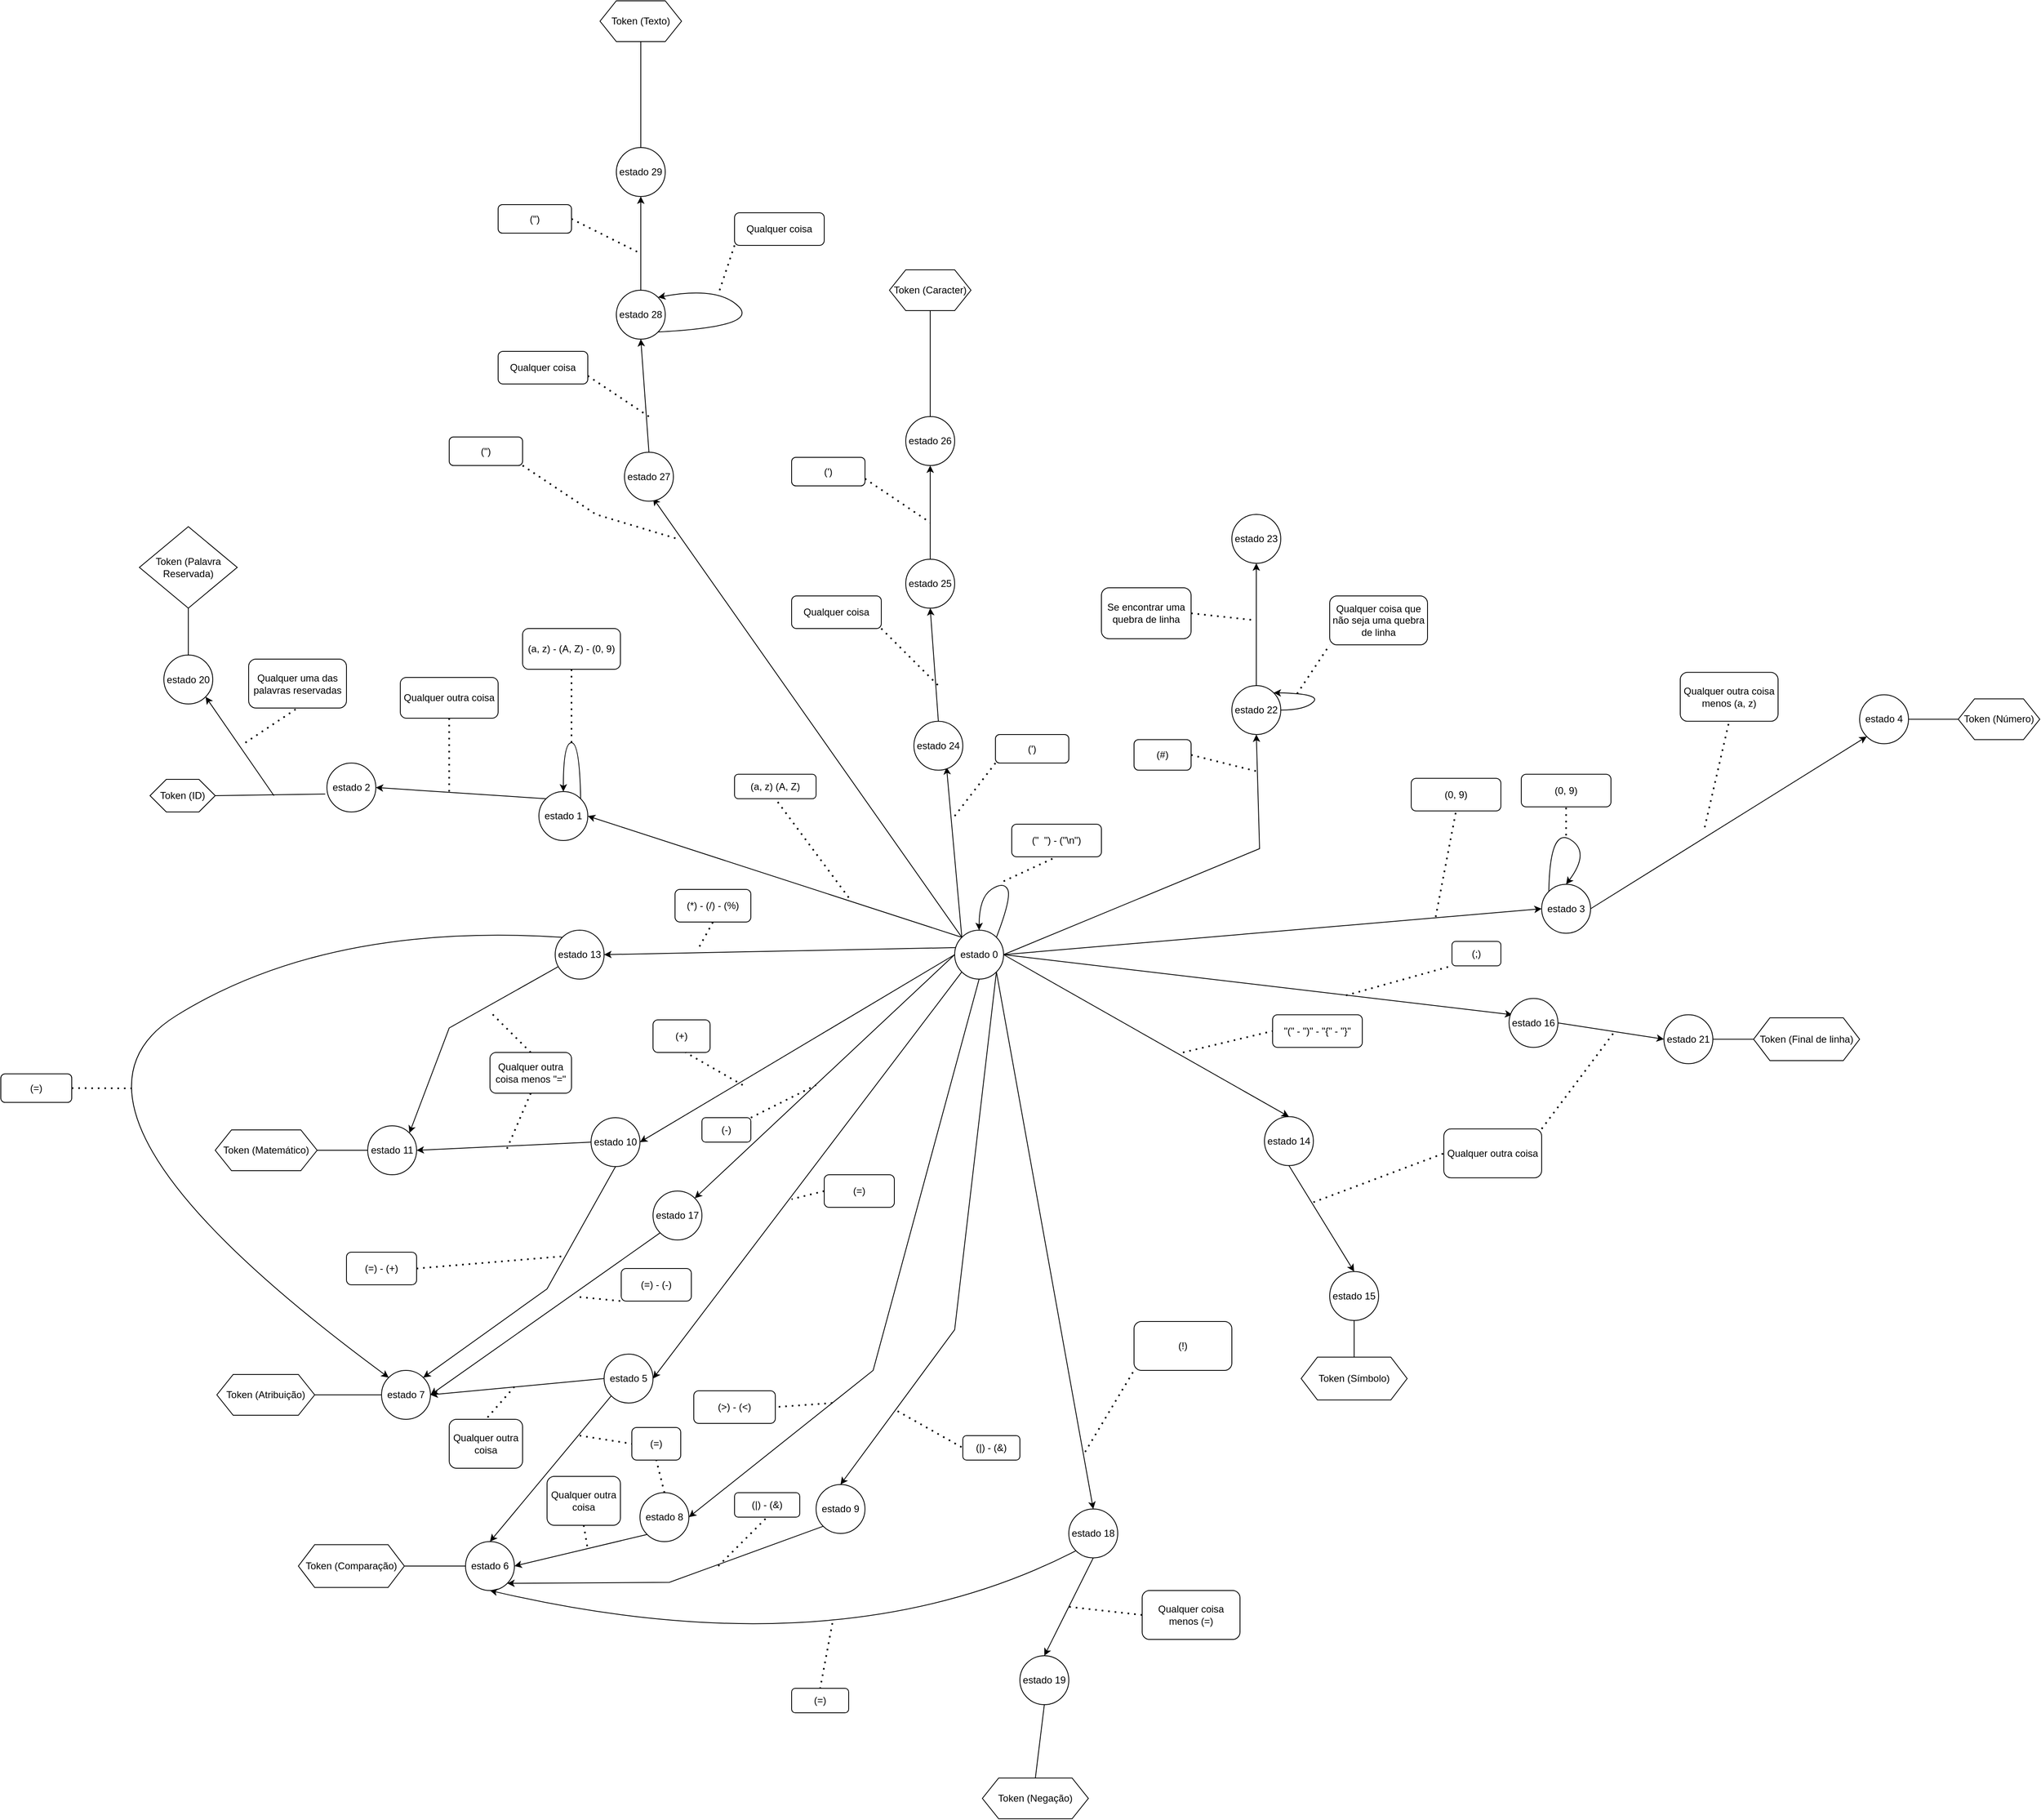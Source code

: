 <mxfile version="17.4.3" type="device"><diagram id="GkbwX7cZTaom4FIowPmW" name="Page-1"><mxGraphModel dx="4212" dy="2027" grid="1" gridSize="10" guides="1" tooltips="1" connect="1" arrows="1" fold="1" page="1" pageScale="1" pageWidth="827" pageHeight="1169" math="0" shadow="0"><root><mxCell id="0"/><mxCell id="1" parent="0"/><mxCell id="T7E7WrtRFqQu-IxSniAP-1" value="estado 0" style="ellipse;whiteSpace=wrap;html=1;aspect=fixed;" parent="1" vertex="1"><mxGeometry x="250" y="150" width="60" height="60" as="geometry"/></mxCell><mxCell id="T7E7WrtRFqQu-IxSniAP-3" value="" style="endArrow=none;dashed=1;html=1;dashPattern=1 3;strokeWidth=2;rounded=0;entryX=0.5;entryY=1;entryDx=0;entryDy=0;" parent="1" target="T7E7WrtRFqQu-IxSniAP-4" edge="1"><mxGeometry width="50" height="50" relative="1" as="geometry"><mxPoint x="120" y="110" as="sourcePoint"/><mxPoint x="210" y="110" as="targetPoint"/></mxGeometry></mxCell><mxCell id="T7E7WrtRFqQu-IxSniAP-4" value="(a, z) (A, Z)" style="rounded=1;whiteSpace=wrap;html=1;" parent="1" vertex="1"><mxGeometry x="-20" y="-41.25" width="100" height="30" as="geometry"/></mxCell><mxCell id="T7E7WrtRFqQu-IxSniAP-8" value="estado 1" style="ellipse;whiteSpace=wrap;html=1;aspect=fixed;" parent="1" vertex="1"><mxGeometry x="-260" y="-20" width="60" height="60" as="geometry"/></mxCell><mxCell id="T7E7WrtRFqQu-IxSniAP-9" value="" style="endArrow=classic;html=1;rounded=0;entryX=1;entryY=0.5;entryDx=0;entryDy=0;exitX=0;exitY=0;exitDx=0;exitDy=0;" parent="1" source="T7E7WrtRFqQu-IxSniAP-1" target="T7E7WrtRFqQu-IxSniAP-8" edge="1"><mxGeometry width="50" height="50" relative="1" as="geometry"><mxPoint x="130" y="250" as="sourcePoint"/><mxPoint x="180" y="200" as="targetPoint"/></mxGeometry></mxCell><mxCell id="T7E7WrtRFqQu-IxSniAP-11" value="(a, z) - (A, Z) - (0, 9)" style="rounded=1;whiteSpace=wrap;html=1;" parent="1" vertex="1"><mxGeometry x="-280" y="-220" width="120" height="50" as="geometry"/></mxCell><mxCell id="T7E7WrtRFqQu-IxSniAP-12" value="" style="endArrow=none;dashed=1;html=1;dashPattern=1 3;strokeWidth=2;rounded=0;entryX=0.5;entryY=1;entryDx=0;entryDy=0;" parent="1" target="T7E7WrtRFqQu-IxSniAP-11" edge="1"><mxGeometry width="50" height="50" relative="1" as="geometry"><mxPoint x="-220" y="-80" as="sourcePoint"/><mxPoint x="-310" y="200" as="targetPoint"/><Array as="points"/></mxGeometry></mxCell><mxCell id="T7E7WrtRFqQu-IxSniAP-15" value="estado 2" style="ellipse;whiteSpace=wrap;html=1;aspect=fixed;" parent="1" vertex="1"><mxGeometry x="-520" y="-55" width="60" height="60" as="geometry"/></mxCell><mxCell id="T7E7WrtRFqQu-IxSniAP-16" value="" style="endArrow=classic;html=1;rounded=0;entryX=1;entryY=0.5;entryDx=0;entryDy=0;exitX=0;exitY=0;exitDx=0;exitDy=0;" parent="1" source="T7E7WrtRFqQu-IxSniAP-8" target="T7E7WrtRFqQu-IxSniAP-15" edge="1"><mxGeometry width="50" height="50" relative="1" as="geometry"><mxPoint x="-220" y="255" as="sourcePoint"/><mxPoint x="-260" y="310" as="targetPoint"/></mxGeometry></mxCell><mxCell id="T7E7WrtRFqQu-IxSniAP-17" value="" style="endArrow=none;dashed=1;html=1;dashPattern=1 3;strokeWidth=2;rounded=0;exitX=0.5;exitY=1;exitDx=0;exitDy=0;" parent="1" source="T7E7WrtRFqQu-IxSniAP-18" edge="1"><mxGeometry width="50" height="50" relative="1" as="geometry"><mxPoint x="-610" y="35" as="sourcePoint"/><mxPoint x="-370" y="-20" as="targetPoint"/></mxGeometry></mxCell><mxCell id="T7E7WrtRFqQu-IxSniAP-18" value="Qualquer outra coisa" style="rounded=1;whiteSpace=wrap;html=1;" parent="1" vertex="1"><mxGeometry x="-430" y="-160" width="120" height="50" as="geometry"/></mxCell><mxCell id="T7E7WrtRFqQu-IxSniAP-21" value="" style="endArrow=classic;html=1;rounded=0;exitX=1;exitY=0.5;exitDx=0;exitDy=0;entryX=0;entryY=0.5;entryDx=0;entryDy=0;" parent="1" source="T7E7WrtRFqQu-IxSniAP-1" target="T7E7WrtRFqQu-IxSniAP-23" edge="1"><mxGeometry width="50" height="50" relative="1" as="geometry"><mxPoint x="550" y="163.75" as="sourcePoint"/><mxPoint x="630" y="253.75" as="targetPoint"/></mxGeometry></mxCell><mxCell id="T7E7WrtRFqQu-IxSniAP-23" value="estado 3" style="ellipse;whiteSpace=wrap;html=1;aspect=fixed;" parent="1" vertex="1"><mxGeometry x="970" y="93.75" width="60" height="60" as="geometry"/></mxCell><mxCell id="T7E7WrtRFqQu-IxSniAP-24" value="" style="endArrow=none;dashed=1;html=1;dashPattern=1 3;strokeWidth=2;rounded=0;entryX=0.5;entryY=1;entryDx=0;entryDy=0;" parent="1" target="T7E7WrtRFqQu-IxSniAP-25" edge="1"><mxGeometry width="50" height="50" relative="1" as="geometry"><mxPoint x="840" y="133.75" as="sourcePoint"/><mxPoint x="1050" y="93.75" as="targetPoint"/></mxGeometry></mxCell><mxCell id="T7E7WrtRFqQu-IxSniAP-25" value="(0, 9)" style="rounded=1;whiteSpace=wrap;html=1;" parent="1" vertex="1"><mxGeometry x="810" y="-36.25" width="110" height="40" as="geometry"/></mxCell><mxCell id="T7E7WrtRFqQu-IxSniAP-26" value="" style="curved=1;endArrow=classic;html=1;rounded=0;entryX=0.5;entryY=0;entryDx=0;entryDy=0;exitX=0;exitY=0;exitDx=0;exitDy=0;" parent="1" source="T7E7WrtRFqQu-IxSniAP-23" target="T7E7WrtRFqQu-IxSniAP-23" edge="1"><mxGeometry width="50" height="50" relative="1" as="geometry"><mxPoint x="1080" y="223.75" as="sourcePoint"/><mxPoint x="1130" y="173.75" as="targetPoint"/><Array as="points"><mxPoint x="980" y="23.75"/><mxPoint x="1030" y="53.75"/></Array></mxGeometry></mxCell><mxCell id="T7E7WrtRFqQu-IxSniAP-27" value="" style="endArrow=none;dashed=1;html=1;dashPattern=1 3;strokeWidth=2;rounded=0;entryX=0.5;entryY=1;entryDx=0;entryDy=0;" parent="1" target="T7E7WrtRFqQu-IxSniAP-28" edge="1"><mxGeometry width="50" height="50" relative="1" as="geometry"><mxPoint x="1000" y="33.75" as="sourcePoint"/><mxPoint x="1160" y="143.75" as="targetPoint"/></mxGeometry></mxCell><mxCell id="T7E7WrtRFqQu-IxSniAP-28" value="(0, 9)" style="rounded=1;whiteSpace=wrap;html=1;" parent="1" vertex="1"><mxGeometry x="945" y="-41.25" width="110" height="40" as="geometry"/></mxCell><mxCell id="T7E7WrtRFqQu-IxSniAP-29" value="" style="curved=1;endArrow=classic;html=1;rounded=0;entryX=0.5;entryY=0;entryDx=0;entryDy=0;exitX=1;exitY=0;exitDx=0;exitDy=0;" parent="1" source="T7E7WrtRFqQu-IxSniAP-1" target="T7E7WrtRFqQu-IxSniAP-1" edge="1"><mxGeometry width="50" height="50" relative="1" as="geometry"><mxPoint x="260" y="110" as="sourcePoint"/><mxPoint x="310" y="60" as="targetPoint"/><Array as="points"><mxPoint x="320" y="110"/><mxPoint x="310" y="90"/><mxPoint x="280" y="110"/></Array></mxGeometry></mxCell><mxCell id="T7E7WrtRFqQu-IxSniAP-30" value="" style="endArrow=none;dashed=1;html=1;dashPattern=1 3;strokeWidth=2;rounded=0;entryX=0.5;entryY=1;entryDx=0;entryDy=0;" parent="1" target="T7E7WrtRFqQu-IxSniAP-31" edge="1"><mxGeometry width="50" height="50" relative="1" as="geometry"><mxPoint x="310" y="90" as="sourcePoint"/><mxPoint x="380" y="30" as="targetPoint"/></mxGeometry></mxCell><mxCell id="T7E7WrtRFqQu-IxSniAP-31" value="(&quot;&amp;nbsp; &quot;) - (&quot;\n&quot;)" style="rounded=1;whiteSpace=wrap;html=1;" parent="1" vertex="1"><mxGeometry x="320" y="20" width="110" height="40" as="geometry"/></mxCell><mxCell id="T7E7WrtRFqQu-IxSniAP-33" value="Token (ID)" style="shape=hexagon;perimeter=hexagonPerimeter2;whiteSpace=wrap;html=1;fixedSize=1;" parent="1" vertex="1"><mxGeometry x="-737" y="-35" width="80" height="40" as="geometry"/></mxCell><mxCell id="T7E7WrtRFqQu-IxSniAP-34" value="" style="endArrow=none;html=1;rounded=0;entryX=-0.035;entryY=0.633;entryDx=0;entryDy=0;exitX=1;exitY=0.5;exitDx=0;exitDy=0;entryPerimeter=0;" parent="1" source="T7E7WrtRFqQu-IxSniAP-33" target="T7E7WrtRFqQu-IxSniAP-15" edge="1"><mxGeometry width="50" height="50" relative="1" as="geometry"><mxPoint x="-670" y="45" as="sourcePoint"/><mxPoint x="-540" y="-25" as="targetPoint"/></mxGeometry></mxCell><mxCell id="T7E7WrtRFqQu-IxSniAP-36" value="Token (Número)" style="shape=hexagon;perimeter=hexagonPerimeter2;whiteSpace=wrap;html=1;fixedSize=1;" parent="1" vertex="1"><mxGeometry x="1481" y="-133.75" width="100" height="50" as="geometry"/></mxCell><mxCell id="T7E7WrtRFqQu-IxSniAP-37" value="" style="endArrow=none;html=1;rounded=0;entryX=1;entryY=0.5;entryDx=0;entryDy=0;exitX=0;exitY=0.5;exitDx=0;exitDy=0;" parent="1" source="T7E7WrtRFqQu-IxSniAP-36" target="T7E7WrtRFqQu-IxSniAP-39" edge="1"><mxGeometry width="50" height="50" relative="1" as="geometry"><mxPoint x="1270" y="76.25" as="sourcePoint"/><mxPoint x="1590" y="-108.75" as="targetPoint"/></mxGeometry></mxCell><mxCell id="T7E7WrtRFqQu-IxSniAP-38" value="" style="endArrow=classic;html=1;rounded=0;exitX=1;exitY=0.5;exitDx=0;exitDy=0;entryX=0;entryY=1;entryDx=0;entryDy=0;" parent="1" source="T7E7WrtRFqQu-IxSniAP-23" target="T7E7WrtRFqQu-IxSniAP-39" edge="1"><mxGeometry width="50" height="50" relative="1" as="geometry"><mxPoint x="900" y="253.75" as="sourcePoint"/><mxPoint x="1030" y="243.75" as="targetPoint"/></mxGeometry></mxCell><mxCell id="T7E7WrtRFqQu-IxSniAP-39" value="estado 4" style="ellipse;whiteSpace=wrap;html=1;aspect=fixed;" parent="1" vertex="1"><mxGeometry x="1360" y="-138.75" width="60" height="60" as="geometry"/></mxCell><mxCell id="T7E7WrtRFqQu-IxSniAP-41" value="" style="endArrow=none;dashed=1;html=1;dashPattern=1 3;strokeWidth=2;rounded=0;entryX=0.5;entryY=1;entryDx=0;entryDy=0;" parent="1" target="T7E7WrtRFqQu-IxSniAP-42" edge="1"><mxGeometry width="50" height="50" relative="1" as="geometry"><mxPoint x="1170" y="23.75" as="sourcePoint"/><mxPoint x="1079" y="513.75" as="targetPoint"/></mxGeometry></mxCell><mxCell id="T7E7WrtRFqQu-IxSniAP-42" value="Qualquer outra coisa menos (a, z)" style="rounded=1;whiteSpace=wrap;html=1;" parent="1" vertex="1"><mxGeometry x="1140" y="-166.25" width="120" height="60" as="geometry"/></mxCell><mxCell id="T7E7WrtRFqQu-IxSniAP-43" value="estado 5" style="ellipse;whiteSpace=wrap;html=1;aspect=fixed;" parent="1" vertex="1"><mxGeometry x="-180" y="670" width="60" height="60" as="geometry"/></mxCell><mxCell id="T7E7WrtRFqQu-IxSniAP-44" value="" style="endArrow=classic;html=1;rounded=0;exitX=0;exitY=1;exitDx=0;exitDy=0;entryX=1;entryY=0.5;entryDx=0;entryDy=0;" parent="1" source="T7E7WrtRFqQu-IxSniAP-1" target="T7E7WrtRFqQu-IxSniAP-43" edge="1"><mxGeometry width="50" height="50" relative="1" as="geometry"><mxPoint x="248.787" y="391.213" as="sourcePoint"/><mxPoint x="180" y="660" as="targetPoint"/></mxGeometry></mxCell><mxCell id="T7E7WrtRFqQu-IxSniAP-45" value="" style="endArrow=none;dashed=1;html=1;dashPattern=1 3;strokeWidth=2;rounded=0;exitX=0;exitY=0.5;exitDx=0;exitDy=0;" parent="1" source="T7E7WrtRFqQu-IxSniAP-46" edge="1"><mxGeometry width="50" height="50" relative="1" as="geometry"><mxPoint x="169" y="1000" as="sourcePoint"/><mxPoint x="50" y="480" as="targetPoint"/></mxGeometry></mxCell><mxCell id="T7E7WrtRFqQu-IxSniAP-46" value="(=)" style="rounded=1;whiteSpace=wrap;html=1;" parent="1" vertex="1"><mxGeometry x="90" y="450" width="86" height="40" as="geometry"/></mxCell><mxCell id="T7E7WrtRFqQu-IxSniAP-47" value="estado 6" style="ellipse;whiteSpace=wrap;html=1;aspect=fixed;" parent="1" vertex="1"><mxGeometry x="-350" y="900" width="60" height="60" as="geometry"/></mxCell><mxCell id="T7E7WrtRFqQu-IxSniAP-50" value="Qualquer outra coisa" style="rounded=1;whiteSpace=wrap;html=1;" parent="1" vertex="1"><mxGeometry x="-250" y="820" width="90" height="60" as="geometry"/></mxCell><mxCell id="T7E7WrtRFqQu-IxSniAP-51" value="" style="endArrow=none;dashed=1;html=1;dashPattern=1 3;strokeWidth=2;rounded=0;exitX=0.5;exitY=1;exitDx=0;exitDy=0;" parent="1" source="T7E7WrtRFqQu-IxSniAP-50" edge="1"><mxGeometry width="50" height="50" relative="1" as="geometry"><mxPoint x="129" y="1410" as="sourcePoint"/><mxPoint x="-200" y="910" as="targetPoint"/></mxGeometry></mxCell><mxCell id="T7E7WrtRFqQu-IxSniAP-53" value="Token (Comparação)" style="shape=hexagon;perimeter=hexagonPerimeter2;whiteSpace=wrap;html=1;fixedSize=1;" parent="1" vertex="1"><mxGeometry x="-555" y="903.75" width="130" height="52.5" as="geometry"/></mxCell><mxCell id="T7E7WrtRFqQu-IxSniAP-54" value="" style="endArrow=none;html=1;rounded=0;entryX=0;entryY=0.5;entryDx=0;entryDy=0;exitX=1;exitY=0.5;exitDx=0;exitDy=0;" parent="1" source="T7E7WrtRFqQu-IxSniAP-53" target="T7E7WrtRFqQu-IxSniAP-47" edge="1"><mxGeometry width="50" height="50" relative="1" as="geometry"><mxPoint x="-495" y="1030" as="sourcePoint"/><mxPoint x="-535" y="960" as="targetPoint"/></mxGeometry></mxCell><mxCell id="T7E7WrtRFqQu-IxSniAP-56" value="estado 7" style="ellipse;whiteSpace=wrap;html=1;aspect=fixed;" parent="1" vertex="1"><mxGeometry x="-453" y="690" width="60" height="60" as="geometry"/></mxCell><mxCell id="T7E7WrtRFqQu-IxSniAP-58" value="Qualquer outra coisa menos &quot;=&quot;" style="rounded=1;whiteSpace=wrap;html=1;" parent="1" vertex="1"><mxGeometry x="-320" y="300" width="100" height="50" as="geometry"/></mxCell><mxCell id="T7E7WrtRFqQu-IxSniAP-61" value="Token (Atribuição)" style="shape=hexagon;perimeter=hexagonPerimeter2;whiteSpace=wrap;html=1;fixedSize=1;" parent="1" vertex="1"><mxGeometry x="-655" y="695" width="120" height="50" as="geometry"/></mxCell><mxCell id="T7E7WrtRFqQu-IxSniAP-62" value="" style="endArrow=none;html=1;rounded=0;entryX=0;entryY=0.5;entryDx=0;entryDy=0;exitX=1;exitY=0.5;exitDx=0;exitDy=0;" parent="1" source="T7E7WrtRFqQu-IxSniAP-61" target="T7E7WrtRFqQu-IxSniAP-56" edge="1"><mxGeometry width="50" height="50" relative="1" as="geometry"><mxPoint x="-730" y="930" as="sourcePoint"/><mxPoint x="-665" y="730" as="targetPoint"/></mxGeometry></mxCell><mxCell id="T7E7WrtRFqQu-IxSniAP-64" value="estado 8" style="ellipse;whiteSpace=wrap;html=1;aspect=fixed;" parent="1" vertex="1"><mxGeometry x="-136" y="840" width="60" height="60" as="geometry"/></mxCell><mxCell id="T7E7WrtRFqQu-IxSniAP-66" value="" style="endArrow=classic;html=1;rounded=0;entryX=1;entryY=0.5;entryDx=0;entryDy=0;exitX=0.5;exitY=1;exitDx=0;exitDy=0;" parent="1" source="T7E7WrtRFqQu-IxSniAP-1" target="T7E7WrtRFqQu-IxSniAP-64" edge="1"><mxGeometry width="50" height="50" relative="1" as="geometry"><mxPoint x="270" y="400" as="sourcePoint"/><mxPoint x="320" y="660" as="targetPoint"/><Array as="points"><mxPoint x="150" y="690"/></Array></mxGeometry></mxCell><mxCell id="T7E7WrtRFqQu-IxSniAP-67" value="(&amp;gt;) - (&amp;lt;)" style="rounded=1;whiteSpace=wrap;html=1;" parent="1" vertex="1"><mxGeometry x="-70" y="715" width="100" height="40" as="geometry"/></mxCell><mxCell id="T7E7WrtRFqQu-IxSniAP-68" value="" style="endArrow=none;dashed=1;html=1;dashPattern=1 3;strokeWidth=2;rounded=0;entryX=1;entryY=0.5;entryDx=0;entryDy=0;" parent="1" target="T7E7WrtRFqQu-IxSniAP-67" edge="1"><mxGeometry width="50" height="50" relative="1" as="geometry"><mxPoint x="100" y="730" as="sourcePoint"/><mxPoint x="299" y="990" as="targetPoint"/></mxGeometry></mxCell><mxCell id="T7E7WrtRFqQu-IxSniAP-69" value="" style="endArrow=classic;html=1;rounded=0;exitX=0;exitY=1;exitDx=0;exitDy=0;entryX=1;entryY=0.5;entryDx=0;entryDy=0;" parent="1" source="T7E7WrtRFqQu-IxSniAP-64" target="T7E7WrtRFqQu-IxSniAP-47" edge="1"><mxGeometry width="50" height="50" relative="1" as="geometry"><mxPoint x="259" y="1370" as="sourcePoint"/><mxPoint x="309" y="1320" as="targetPoint"/></mxGeometry></mxCell><mxCell id="T7E7WrtRFqQu-IxSniAP-72" value="" style="endArrow=classic;html=1;rounded=0;exitX=1;exitY=1;exitDx=0;exitDy=0;entryX=0.5;entryY=0;entryDx=0;entryDy=0;" parent="1" source="T7E7WrtRFqQu-IxSniAP-1" target="T7E7WrtRFqQu-IxSniAP-73" edge="1"><mxGeometry width="50" height="50" relative="1" as="geometry"><mxPoint x="291.213" y="391.213" as="sourcePoint"/><mxPoint x="550" y="750" as="targetPoint"/><Array as="points"><mxPoint x="250" y="640"/></Array></mxGeometry></mxCell><mxCell id="T7E7WrtRFqQu-IxSniAP-73" value="estado 9" style="ellipse;whiteSpace=wrap;html=1;aspect=fixed;" parent="1" vertex="1"><mxGeometry x="80" y="830" width="60" height="60" as="geometry"/></mxCell><mxCell id="T7E7WrtRFqQu-IxSniAP-74" value="" style="endArrow=none;dashed=1;html=1;dashPattern=1 3;strokeWidth=2;rounded=0;entryX=0;entryY=0.5;entryDx=0;entryDy=0;" parent="1" target="T7E7WrtRFqQu-IxSniAP-75" edge="1"><mxGeometry width="50" height="50" relative="1" as="geometry"><mxPoint x="180" y="740" as="sourcePoint"/><mxPoint x="540" y="690" as="targetPoint"/></mxGeometry></mxCell><mxCell id="T7E7WrtRFqQu-IxSniAP-75" value="(|) - (&amp;amp;)" style="rounded=1;whiteSpace=wrap;html=1;" parent="1" vertex="1"><mxGeometry x="260" y="770" width="70" height="30" as="geometry"/></mxCell><mxCell id="T7E7WrtRFqQu-IxSniAP-78" value="(|) - (&amp;amp;)" style="rounded=1;whiteSpace=wrap;html=1;" parent="1" vertex="1"><mxGeometry x="-20" y="840" width="80" height="30" as="geometry"/></mxCell><mxCell id="zgPhuXF3gseH_b3w_G8g-2" value="" style="curved=1;endArrow=classic;html=1;rounded=0;entryX=0.5;entryY=0;entryDx=0;entryDy=0;exitX=1;exitY=0;exitDx=0;exitDy=0;" parent="1" source="T7E7WrtRFqQu-IxSniAP-8" target="T7E7WrtRFqQu-IxSniAP-8" edge="1"><mxGeometry width="50" height="50" relative="1" as="geometry"><mxPoint x="-260" y="-80" as="sourcePoint"/><mxPoint x="-210" y="-130" as="targetPoint"/><Array as="points"><mxPoint x="-210" y="-80"/><mxPoint x="-230" y="-80"/></Array></mxGeometry></mxCell><mxCell id="zgPhuXF3gseH_b3w_G8g-5" value="" style="endArrow=classic;html=1;rounded=0;entryX=1;entryY=0.5;entryDx=0;entryDy=0;exitX=0;exitY=0.5;exitDx=0;exitDy=0;" parent="1" source="T7E7WrtRFqQu-IxSniAP-43" target="T7E7WrtRFqQu-IxSniAP-56" edge="1"><mxGeometry width="50" height="50" relative="1" as="geometry"><mxPoint x="-350" y="830" as="sourcePoint"/><mxPoint x="-300" y="780" as="targetPoint"/></mxGeometry></mxCell><mxCell id="zgPhuXF3gseH_b3w_G8g-7" value="" style="endArrow=classic;html=1;rounded=0;entryX=0.5;entryY=0;entryDx=0;entryDy=0;exitX=0;exitY=1;exitDx=0;exitDy=0;" parent="1" source="T7E7WrtRFqQu-IxSniAP-43" target="T7E7WrtRFqQu-IxSniAP-47" edge="1"><mxGeometry width="50" height="50" relative="1" as="geometry"><mxPoint x="-470" y="920" as="sourcePoint"/><mxPoint x="-420" y="870" as="targetPoint"/></mxGeometry></mxCell><mxCell id="zgPhuXF3gseH_b3w_G8g-10" value="" style="endArrow=classic;html=1;rounded=0;entryX=1;entryY=1;entryDx=0;entryDy=0;exitX=0;exitY=1;exitDx=0;exitDy=0;" parent="1" source="T7E7WrtRFqQu-IxSniAP-73" target="T7E7WrtRFqQu-IxSniAP-47" edge="1"><mxGeometry width="50" height="50" relative="1" as="geometry"><mxPoint x="-180" y="1020" as="sourcePoint"/><mxPoint x="-130" y="970" as="targetPoint"/><Array as="points"><mxPoint x="-100" y="950"/></Array></mxGeometry></mxCell><mxCell id="zgPhuXF3gseH_b3w_G8g-12" value="" style="endArrow=none;dashed=1;html=1;dashPattern=1 3;strokeWidth=2;rounded=0;entryX=0.5;entryY=1;entryDx=0;entryDy=0;" parent="1" target="T7E7WrtRFqQu-IxSniAP-78" edge="1"><mxGeometry width="50" height="50" relative="1" as="geometry"><mxPoint x="-40" y="930" as="sourcePoint"/><mxPoint y="870" as="targetPoint"/></mxGeometry></mxCell><mxCell id="zgPhuXF3gseH_b3w_G8g-13" value="(=)" style="rounded=1;whiteSpace=wrap;html=1;" parent="1" vertex="1"><mxGeometry x="-146" y="760" width="60" height="40" as="geometry"/></mxCell><mxCell id="zgPhuXF3gseH_b3w_G8g-14" value="" style="endArrow=none;dashed=1;html=1;dashPattern=1 3;strokeWidth=2;rounded=0;entryX=0;entryY=0.5;entryDx=0;entryDy=0;" parent="1" target="zgPhuXF3gseH_b3w_G8g-13" edge="1"><mxGeometry width="50" height="50" relative="1" as="geometry"><mxPoint x="-210" y="770" as="sourcePoint"/><mxPoint x="-170" y="630" as="targetPoint"/></mxGeometry></mxCell><mxCell id="zgPhuXF3gseH_b3w_G8g-15" value="" style="endArrow=none;dashed=1;html=1;dashPattern=1 3;strokeWidth=2;rounded=0;exitX=0.5;exitY=0;exitDx=0;exitDy=0;entryX=0.5;entryY=1;entryDx=0;entryDy=0;" parent="1" source="T7E7WrtRFqQu-IxSniAP-64" target="zgPhuXF3gseH_b3w_G8g-13" edge="1"><mxGeometry width="50" height="50" relative="1" as="geometry"><mxPoint x="-80" y="840" as="sourcePoint"/><mxPoint x="-30" y="790" as="targetPoint"/></mxGeometry></mxCell><mxCell id="zgPhuXF3gseH_b3w_G8g-17" value="(+)" style="rounded=1;whiteSpace=wrap;html=1;" parent="1" vertex="1"><mxGeometry x="-120" y="260" width="70" height="40" as="geometry"/></mxCell><mxCell id="zgPhuXF3gseH_b3w_G8g-18" value="estado 10" style="ellipse;whiteSpace=wrap;html=1;aspect=fixed;" parent="1" vertex="1"><mxGeometry x="-196" y="380" width="60" height="60" as="geometry"/></mxCell><mxCell id="zgPhuXF3gseH_b3w_G8g-19" value="(=) - (+)" style="rounded=1;whiteSpace=wrap;html=1;" parent="1" vertex="1"><mxGeometry x="-496" y="545" width="86" height="40" as="geometry"/></mxCell><mxCell id="zgPhuXF3gseH_b3w_G8g-20" value="" style="endArrow=classic;html=1;rounded=0;entryX=1;entryY=0.5;entryDx=0;entryDy=0;exitX=0;exitY=0.5;exitDx=0;exitDy=0;" parent="1" source="T7E7WrtRFqQu-IxSniAP-1" target="zgPhuXF3gseH_b3w_G8g-18" edge="1"><mxGeometry width="50" height="50" relative="1" as="geometry"><mxPoint x="240" y="370" as="sourcePoint"/><mxPoint x="60" y="390" as="targetPoint"/></mxGeometry></mxCell><mxCell id="zgPhuXF3gseH_b3w_G8g-21" value="" style="endArrow=classic;html=1;rounded=0;exitX=0.5;exitY=1;exitDx=0;exitDy=0;entryX=1;entryY=0;entryDx=0;entryDy=0;" parent="1" source="zgPhuXF3gseH_b3w_G8g-18" target="T7E7WrtRFqQu-IxSniAP-56" edge="1"><mxGeometry width="50" height="50" relative="1" as="geometry"><mxPoint x="-200" y="560" as="sourcePoint"/><mxPoint x="-150" y="510" as="targetPoint"/><Array as="points"><mxPoint x="-250" y="590"/></Array></mxGeometry></mxCell><mxCell id="zgPhuXF3gseH_b3w_G8g-26" value="" style="endArrow=none;dashed=1;html=1;dashPattern=1 3;strokeWidth=2;rounded=0;" parent="1" edge="1"><mxGeometry width="50" height="50" relative="1" as="geometry"><mxPoint x="-10" y="340" as="sourcePoint"/><mxPoint x="-80" y="300" as="targetPoint"/></mxGeometry></mxCell><mxCell id="zgPhuXF3gseH_b3w_G8g-28" value="estado 11" style="ellipse;whiteSpace=wrap;html=1;aspect=fixed;" parent="1" vertex="1"><mxGeometry x="-470" y="390" width="60" height="60" as="geometry"/></mxCell><mxCell id="zgPhuXF3gseH_b3w_G8g-29" value="" style="endArrow=classic;html=1;rounded=0;entryX=1;entryY=0.5;entryDx=0;entryDy=0;exitX=0;exitY=0.5;exitDx=0;exitDy=0;" parent="1" source="zgPhuXF3gseH_b3w_G8g-18" target="zgPhuXF3gseH_b3w_G8g-28" edge="1"><mxGeometry width="50" height="50" relative="1" as="geometry"><mxPoint x="-290" y="440" as="sourcePoint"/><mxPoint x="-240" y="390" as="targetPoint"/></mxGeometry></mxCell><mxCell id="zgPhuXF3gseH_b3w_G8g-31" value="" style="endArrow=none;dashed=1;html=1;dashPattern=1 3;strokeWidth=2;rounded=0;exitX=0.5;exitY=1;exitDx=0;exitDy=0;" parent="1" source="T7E7WrtRFqQu-IxSniAP-58" edge="1"><mxGeometry width="50" height="50" relative="1" as="geometry"><mxPoint x="-340" y="530" as="sourcePoint"/><mxPoint x="-300" y="420" as="targetPoint"/></mxGeometry></mxCell><mxCell id="zgPhuXF3gseH_b3w_G8g-34" value="Token (Matemático)" style="shape=hexagon;perimeter=hexagonPerimeter2;whiteSpace=wrap;html=1;fixedSize=1;" parent="1" vertex="1"><mxGeometry x="-657" y="395" width="125" height="50" as="geometry"/></mxCell><mxCell id="zgPhuXF3gseH_b3w_G8g-35" value="" style="endArrow=none;html=1;rounded=0;entryX=0;entryY=0.5;entryDx=0;entryDy=0;exitX=1;exitY=0.5;exitDx=0;exitDy=0;" parent="1" source="zgPhuXF3gseH_b3w_G8g-34" target="zgPhuXF3gseH_b3w_G8g-28" edge="1"><mxGeometry width="50" height="50" relative="1" as="geometry"><mxPoint x="-685" y="620" as="sourcePoint"/><mxPoint x="-620" y="420" as="targetPoint"/></mxGeometry></mxCell><mxCell id="zgPhuXF3gseH_b3w_G8g-89" value="estado 13" style="ellipse;whiteSpace=wrap;html=1;aspect=fixed;" parent="1" vertex="1"><mxGeometry x="-240" y="150" width="60" height="60" as="geometry"/></mxCell><mxCell id="zgPhuXF3gseH_b3w_G8g-90" value="" style="endArrow=classic;html=1;rounded=0;entryX=1;entryY=0.5;entryDx=0;entryDy=0;exitX=0.022;exitY=0.356;exitDx=0;exitDy=0;exitPerimeter=0;" parent="1" source="T7E7WrtRFqQu-IxSniAP-1" target="zgPhuXF3gseH_b3w_G8g-89" edge="1"><mxGeometry width="50" height="50" relative="1" as="geometry"><mxPoint x="-50" y="220" as="sourcePoint"/><mxPoint y="170" as="targetPoint"/></mxGeometry></mxCell><mxCell id="zgPhuXF3gseH_b3w_G8g-91" value="(*) - (/) - (%)" style="rounded=1;whiteSpace=wrap;html=1;" parent="1" vertex="1"><mxGeometry x="-93" y="100" width="93" height="40" as="geometry"/></mxCell><mxCell id="zgPhuXF3gseH_b3w_G8g-92" value="" style="endArrow=none;dashed=1;html=1;dashPattern=1 3;strokeWidth=2;rounded=0;entryX=0.5;entryY=1;entryDx=0;entryDy=0;" parent="1" target="zgPhuXF3gseH_b3w_G8g-91" edge="1"><mxGeometry width="50" height="50" relative="1" as="geometry"><mxPoint x="-63" y="170" as="sourcePoint"/><mxPoint x="-120" y="90" as="targetPoint"/></mxGeometry></mxCell><mxCell id="zgPhuXF3gseH_b3w_G8g-94" value="" style="endArrow=classic;html=1;rounded=0;entryX=1;entryY=0;entryDx=0;entryDy=0;" parent="1" source="zgPhuXF3gseH_b3w_G8g-89" target="zgPhuXF3gseH_b3w_G8g-28" edge="1"><mxGeometry width="50" height="50" relative="1" as="geometry"><mxPoint x="-380" y="110" as="sourcePoint"/><mxPoint x="-370" y="180" as="targetPoint"/><Array as="points"><mxPoint x="-370" y="270"/></Array></mxGeometry></mxCell><mxCell id="zgPhuXF3gseH_b3w_G8g-97" value="" style="endArrow=classic;html=1;rounded=0;exitX=1;exitY=0.5;exitDx=0;exitDy=0;entryX=0.5;entryY=0;entryDx=0;entryDy=0;" parent="1" source="T7E7WrtRFqQu-IxSniAP-1" target="zgPhuXF3gseH_b3w_G8g-98" edge="1"><mxGeometry width="50" height="50" relative="1" as="geometry"><mxPoint x="550" y="163.75" as="sourcePoint"/><mxPoint x="640" y="353.75" as="targetPoint"/></mxGeometry></mxCell><mxCell id="zgPhuXF3gseH_b3w_G8g-98" value="estado 14" style="ellipse;whiteSpace=wrap;html=1;aspect=fixed;" parent="1" vertex="1"><mxGeometry x="630" y="378.75" width="60" height="60" as="geometry"/></mxCell><mxCell id="zgPhuXF3gseH_b3w_G8g-99" value="&quot;(&quot; - &quot;)&quot; - &quot;{&quot; - &quot;}&quot;" style="rounded=1;whiteSpace=wrap;html=1;" parent="1" vertex="1"><mxGeometry x="640" y="253.75" width="110" height="40" as="geometry"/></mxCell><mxCell id="zgPhuXF3gseH_b3w_G8g-100" value="" style="endArrow=none;dashed=1;html=1;dashPattern=1 3;strokeWidth=2;rounded=0;entryX=0;entryY=0.5;entryDx=0;entryDy=0;" parent="1" target="zgPhuXF3gseH_b3w_G8g-99" edge="1"><mxGeometry width="50" height="50" relative="1" as="geometry"><mxPoint x="530" y="300" as="sourcePoint"/><mxPoint x="660" y="213.75" as="targetPoint"/></mxGeometry></mxCell><mxCell id="zgPhuXF3gseH_b3w_G8g-101" value="estado 15" style="ellipse;whiteSpace=wrap;html=1;aspect=fixed;" parent="1" vertex="1"><mxGeometry x="710" y="568.75" width="60" height="60" as="geometry"/></mxCell><mxCell id="zgPhuXF3gseH_b3w_G8g-102" value="" style="endArrow=classic;html=1;rounded=0;entryX=0.5;entryY=0;entryDx=0;entryDy=0;exitX=0.5;exitY=1;exitDx=0;exitDy=0;" parent="1" source="zgPhuXF3gseH_b3w_G8g-98" target="zgPhuXF3gseH_b3w_G8g-101" edge="1"><mxGeometry width="50" height="50" relative="1" as="geometry"><mxPoint x="680" y="543.75" as="sourcePoint"/><mxPoint x="730" y="493.75" as="targetPoint"/></mxGeometry></mxCell><mxCell id="zgPhuXF3gseH_b3w_G8g-103" value="Qualquer outra coisa" style="rounded=1;whiteSpace=wrap;html=1;" parent="1" vertex="1"><mxGeometry x="850" y="393.75" width="120" height="60" as="geometry"/></mxCell><mxCell id="zgPhuXF3gseH_b3w_G8g-104" value="" style="endArrow=none;dashed=1;html=1;dashPattern=1 3;strokeWidth=2;rounded=0;entryX=0;entryY=0.5;entryDx=0;entryDy=0;" parent="1" target="zgPhuXF3gseH_b3w_G8g-103" edge="1"><mxGeometry width="50" height="50" relative="1" as="geometry"><mxPoint x="690" y="483.75" as="sourcePoint"/><mxPoint x="740" y="433.75" as="targetPoint"/></mxGeometry></mxCell><mxCell id="zgPhuXF3gseH_b3w_G8g-106" value="Token (Símbolo)" style="shape=hexagon;perimeter=hexagonPerimeter2;whiteSpace=wrap;html=1;fixedSize=1;" parent="1" vertex="1"><mxGeometry x="675" y="673.75" width="130" height="52.5" as="geometry"/></mxCell><mxCell id="zgPhuXF3gseH_b3w_G8g-107" value="" style="endArrow=none;html=1;rounded=0;entryX=0.5;entryY=1;entryDx=0;entryDy=0;exitX=0.5;exitY=0;exitDx=0;exitDy=0;" parent="1" source="zgPhuXF3gseH_b3w_G8g-106" target="zgPhuXF3gseH_b3w_G8g-101" edge="1"><mxGeometry width="50" height="50" relative="1" as="geometry"><mxPoint x="909" y="1063.75" as="sourcePoint"/><mxPoint x="760" y="768.75" as="targetPoint"/></mxGeometry></mxCell><mxCell id="zgPhuXF3gseH_b3w_G8g-109" value="" style="endArrow=classic;html=1;rounded=0;exitX=1;exitY=0.5;exitDx=0;exitDy=0;entryX=0.067;entryY=0.333;entryDx=0;entryDy=0;entryPerimeter=0;" parent="1" source="T7E7WrtRFqQu-IxSniAP-1" target="zgPhuXF3gseH_b3w_G8g-110" edge="1"><mxGeometry width="50" height="50" relative="1" as="geometry"><mxPoint x="550" y="163.75" as="sourcePoint"/><mxPoint x="880" y="233.75" as="targetPoint"/></mxGeometry></mxCell><mxCell id="zgPhuXF3gseH_b3w_G8g-110" value="estado 16" style="ellipse;whiteSpace=wrap;html=1;aspect=fixed;" parent="1" vertex="1"><mxGeometry x="930" y="233.75" width="60" height="60" as="geometry"/></mxCell><mxCell id="zgPhuXF3gseH_b3w_G8g-111" value="estado 21" style="ellipse;whiteSpace=wrap;html=1;aspect=fixed;" parent="1" vertex="1"><mxGeometry x="1120" y="253.75" width="60" height="60" as="geometry"/></mxCell><mxCell id="zgPhuXF3gseH_b3w_G8g-112" value="" style="endArrow=classic;html=1;rounded=0;entryX=0;entryY=0.5;entryDx=0;entryDy=0;exitX=1;exitY=0.5;exitDx=0;exitDy=0;" parent="1" source="zgPhuXF3gseH_b3w_G8g-110" target="zgPhuXF3gseH_b3w_G8g-111" edge="1"><mxGeometry width="50" height="50" relative="1" as="geometry"><mxPoint x="1050" y="383.75" as="sourcePoint"/><mxPoint x="1100" y="333.75" as="targetPoint"/></mxGeometry></mxCell><mxCell id="zgPhuXF3gseH_b3w_G8g-114" value="Token (Final de linha)" style="shape=hexagon;perimeter=hexagonPerimeter2;whiteSpace=wrap;html=1;fixedSize=1;" parent="1" vertex="1"><mxGeometry x="1230" y="257.5" width="130" height="52.5" as="geometry"/></mxCell><mxCell id="zgPhuXF3gseH_b3w_G8g-115" value="" style="endArrow=none;html=1;rounded=0;entryX=1;entryY=0.5;entryDx=0;entryDy=0;exitX=0;exitY=0.5;exitDx=0;exitDy=0;" parent="1" source="zgPhuXF3gseH_b3w_G8g-114" target="zgPhuXF3gseH_b3w_G8g-111" edge="1"><mxGeometry width="50" height="50" relative="1" as="geometry"><mxPoint x="1524" y="618.75" as="sourcePoint"/><mxPoint x="1340" y="293.75" as="targetPoint"/></mxGeometry></mxCell><mxCell id="zgPhuXF3gseH_b3w_G8g-117" value="(;)" style="rounded=1;whiteSpace=wrap;html=1;" parent="1" vertex="1"><mxGeometry x="860" y="163.75" width="60" height="30" as="geometry"/></mxCell><mxCell id="zgPhuXF3gseH_b3w_G8g-119" value="" style="endArrow=none;dashed=1;html=1;dashPattern=1 3;strokeWidth=2;rounded=0;exitX=1;exitY=0;exitDx=0;exitDy=0;" parent="1" source="zgPhuXF3gseH_b3w_G8g-103" edge="1"><mxGeometry width="50" height="50" relative="1" as="geometry"><mxPoint x="1040" y="493.75" as="sourcePoint"/><mxPoint x="1060" y="273.75" as="targetPoint"/></mxGeometry></mxCell><mxCell id="zgPhuXF3gseH_b3w_G8g-120" value="" style="endArrow=none;dashed=1;html=1;dashPattern=1 3;strokeWidth=2;rounded=0;entryX=0;entryY=1;entryDx=0;entryDy=0;" parent="1" target="zgPhuXF3gseH_b3w_G8g-117" edge="1"><mxGeometry width="50" height="50" relative="1" as="geometry"><mxPoint x="730" y="230" as="sourcePoint"/><mxPoint x="840" y="163.75" as="targetPoint"/></mxGeometry></mxCell><mxCell id="zgPhuXF3gseH_b3w_G8g-121" value="" style="endArrow=none;dashed=1;html=1;dashPattern=1 3;strokeWidth=2;rounded=0;" parent="1" edge="1"><mxGeometry width="50" height="50" relative="1" as="geometry"><mxPoint x="-410" y="565" as="sourcePoint"/><mxPoint x="-230" y="550" as="targetPoint"/><Array as="points"/></mxGeometry></mxCell><mxCell id="zgPhuXF3gseH_b3w_G8g-122" value="Qualquer outra coisa" style="rounded=1;whiteSpace=wrap;html=1;" parent="1" vertex="1"><mxGeometry x="-370" y="750" width="90" height="60" as="geometry"/></mxCell><mxCell id="zgPhuXF3gseH_b3w_G8g-123" value="" style="endArrow=none;dashed=1;html=1;dashPattern=1 3;strokeWidth=2;rounded=0;entryX=0.5;entryY=0;entryDx=0;entryDy=0;" parent="1" target="zgPhuXF3gseH_b3w_G8g-122" edge="1"><mxGeometry width="50" height="50" relative="1" as="geometry"><mxPoint x="-290" y="710" as="sourcePoint"/><mxPoint x="-136" y="790" as="targetPoint"/></mxGeometry></mxCell><mxCell id="29B-AgNPXhmTpmuvHLXx-1" value="estado 17" style="ellipse;whiteSpace=wrap;html=1;aspect=fixed;" parent="1" vertex="1"><mxGeometry x="-120" y="470" width="60" height="60" as="geometry"/></mxCell><mxCell id="29B-AgNPXhmTpmuvHLXx-2" value="" style="endArrow=classic;html=1;rounded=0;entryX=1;entryY=0;entryDx=0;entryDy=0;exitX=0;exitY=0.5;exitDx=0;exitDy=0;" parent="1" source="T7E7WrtRFqQu-IxSniAP-1" target="29B-AgNPXhmTpmuvHLXx-1" edge="1"><mxGeometry width="50" height="50" relative="1" as="geometry"><mxPoint x="-20" y="420" as="sourcePoint"/><mxPoint x="30" y="370" as="targetPoint"/></mxGeometry></mxCell><mxCell id="29B-AgNPXhmTpmuvHLXx-3" value="(-)" style="rounded=1;whiteSpace=wrap;html=1;" parent="1" vertex="1"><mxGeometry x="-60" y="380" width="60" height="30" as="geometry"/></mxCell><mxCell id="29B-AgNPXhmTpmuvHLXx-4" value="" style="endArrow=none;dashed=1;html=1;dashPattern=1 3;strokeWidth=2;rounded=0;" parent="1" edge="1"><mxGeometry width="50" height="50" relative="1" as="geometry"><mxPoint y="380" as="sourcePoint"/><mxPoint x="80" y="340" as="targetPoint"/></mxGeometry></mxCell><mxCell id="29B-AgNPXhmTpmuvHLXx-5" value="" style="endArrow=classic;html=1;rounded=0;exitX=0;exitY=1;exitDx=0;exitDy=0;entryX=1;entryY=0.5;entryDx=0;entryDy=0;" parent="1" source="29B-AgNPXhmTpmuvHLXx-1" target="T7E7WrtRFqQu-IxSniAP-56" edge="1"><mxGeometry width="50" height="50" relative="1" as="geometry"><mxPoint x="-220" y="650" as="sourcePoint"/><mxPoint x="-170" y="600" as="targetPoint"/></mxGeometry></mxCell><mxCell id="29B-AgNPXhmTpmuvHLXx-6" value="(=) - (-)" style="rounded=1;whiteSpace=wrap;html=1;" parent="1" vertex="1"><mxGeometry x="-159" y="565" width="86" height="40" as="geometry"/></mxCell><mxCell id="29B-AgNPXhmTpmuvHLXx-7" value="" style="endArrow=none;dashed=1;html=1;dashPattern=1 3;strokeWidth=2;rounded=0;entryX=0;entryY=1;entryDx=0;entryDy=0;" parent="1" target="29B-AgNPXhmTpmuvHLXx-6" edge="1"><mxGeometry width="50" height="50" relative="1" as="geometry"><mxPoint x="-210" y="600" as="sourcePoint"/><mxPoint x="-170" y="620" as="targetPoint"/></mxGeometry></mxCell><mxCell id="89qdkQg3TYKwCyEhXrWX-1" value="" style="endArrow=classic;html=1;rounded=0;entryX=1;entryY=1;entryDx=0;entryDy=0;" parent="1" target="89qdkQg3TYKwCyEhXrWX-4" edge="1"><mxGeometry width="50" height="50" relative="1" as="geometry"><mxPoint x="-585" y="-15" as="sourcePoint"/><mxPoint x="-670" y="-105" as="targetPoint"/></mxGeometry></mxCell><mxCell id="89qdkQg3TYKwCyEhXrWX-2" value="" style="endArrow=none;dashed=1;html=1;dashPattern=1 3;strokeWidth=2;rounded=0;entryX=0.5;entryY=1;entryDx=0;entryDy=0;" parent="1" target="89qdkQg3TYKwCyEhXrWX-3" edge="1"><mxGeometry width="50" height="50" relative="1" as="geometry"><mxPoint x="-620" y="-80" as="sourcePoint"/><mxPoint x="-615" y="-115" as="targetPoint"/></mxGeometry></mxCell><mxCell id="89qdkQg3TYKwCyEhXrWX-3" value="Qualquer uma das palavras reservadas" style="rounded=1;whiteSpace=wrap;html=1;" parent="1" vertex="1"><mxGeometry x="-616" y="-182.5" width="120" height="60" as="geometry"/></mxCell><mxCell id="89qdkQg3TYKwCyEhXrWX-4" value="estado 20" style="ellipse;whiteSpace=wrap;html=1;aspect=fixed;" parent="1" vertex="1"><mxGeometry x="-720" y="-187.5" width="60" height="60" as="geometry"/></mxCell><mxCell id="89qdkQg3TYKwCyEhXrWX-5" value="Token (Palavra Reservada)" style="rhombus;whiteSpace=wrap;html=1;" parent="1" vertex="1"><mxGeometry x="-750" y="-345" width="120" height="100" as="geometry"/></mxCell><mxCell id="89qdkQg3TYKwCyEhXrWX-6" value="" style="endArrow=none;html=1;rounded=0;entryX=0.5;entryY=0;entryDx=0;entryDy=0;exitX=0.5;exitY=1;exitDx=0;exitDy=0;" parent="1" source="89qdkQg3TYKwCyEhXrWX-5" target="89qdkQg3TYKwCyEhXrWX-4" edge="1"><mxGeometry width="50" height="50" relative="1" as="geometry"><mxPoint x="-840" y="-145" as="sourcePoint"/><mxPoint x="-790" y="-195" as="targetPoint"/></mxGeometry></mxCell><mxCell id="wtB8AfhgZl23awhsFsvA-1" value="" style="endArrow=none;dashed=1;html=1;dashPattern=1 3;strokeWidth=2;rounded=0;exitX=0.5;exitY=0;exitDx=0;exitDy=0;" parent="1" source="T7E7WrtRFqQu-IxSniAP-58" edge="1"><mxGeometry width="50" height="50" relative="1" as="geometry"><mxPoint x="-260" y="360" as="sourcePoint"/><mxPoint x="-320" y="250" as="targetPoint"/></mxGeometry></mxCell><mxCell id="wtB8AfhgZl23awhsFsvA-2" value="" style="curved=1;endArrow=classic;html=1;rounded=0;exitX=0;exitY=0;exitDx=0;exitDy=0;entryX=0;entryY=0;entryDx=0;entryDy=0;" parent="1" source="zgPhuXF3gseH_b3w_G8g-89" target="T7E7WrtRFqQu-IxSniAP-56" edge="1"><mxGeometry width="50" height="50" relative="1" as="geometry"><mxPoint x="-530" y="250" as="sourcePoint"/><mxPoint x="-480" y="200" as="targetPoint"/><Array as="points"><mxPoint x="-520" y="140"/><mxPoint x="-890" y="370"/></Array></mxGeometry></mxCell><mxCell id="wtB8AfhgZl23awhsFsvA-3" value="(=)" style="rounded=1;whiteSpace=wrap;html=1;" parent="1" vertex="1"><mxGeometry x="-920" y="326.25" width="87" height="35" as="geometry"/></mxCell><mxCell id="wtB8AfhgZl23awhsFsvA-4" value="" style="endArrow=none;dashed=1;html=1;dashPattern=1 3;strokeWidth=2;rounded=0;exitX=1;exitY=0.5;exitDx=0;exitDy=0;" parent="1" source="wtB8AfhgZl23awhsFsvA-3" edge="1"><mxGeometry width="50" height="50" relative="1" as="geometry"><mxPoint x="-850" y="430" as="sourcePoint"/><mxPoint x="-760" y="344" as="targetPoint"/></mxGeometry></mxCell><mxCell id="wtB8AfhgZl23awhsFsvA-6" value="estado 18" style="ellipse;whiteSpace=wrap;html=1;aspect=fixed;" parent="1" vertex="1"><mxGeometry x="390" y="860" width="60" height="60" as="geometry"/></mxCell><mxCell id="wtB8AfhgZl23awhsFsvA-7" value="" style="endArrow=classic;html=1;rounded=0;exitX=1;exitY=1;exitDx=0;exitDy=0;entryX=0.5;entryY=0;entryDx=0;entryDy=0;" parent="1" source="T7E7WrtRFqQu-IxSniAP-1" target="wtB8AfhgZl23awhsFsvA-6" edge="1"><mxGeometry width="50" height="50" relative="1" as="geometry"><mxPoint x="530" y="760" as="sourcePoint"/><mxPoint x="440" y="760" as="targetPoint"/></mxGeometry></mxCell><mxCell id="wtB8AfhgZl23awhsFsvA-8" value="(!)" style="rounded=1;whiteSpace=wrap;html=1;" parent="1" vertex="1"><mxGeometry x="470" y="630" width="120" height="60" as="geometry"/></mxCell><mxCell id="wtB8AfhgZl23awhsFsvA-9" value="" style="endArrow=none;dashed=1;html=1;dashPattern=1 3;strokeWidth=2;rounded=0;entryX=0;entryY=1;entryDx=0;entryDy=0;" parent="1" target="wtB8AfhgZl23awhsFsvA-8" edge="1"><mxGeometry width="50" height="50" relative="1" as="geometry"><mxPoint x="410" y="790" as="sourcePoint"/><mxPoint x="490" y="730" as="targetPoint"/></mxGeometry></mxCell><mxCell id="wtB8AfhgZl23awhsFsvA-12" value="Token (Negação)" style="shape=hexagon;perimeter=hexagonPerimeter2;whiteSpace=wrap;html=1;fixedSize=1;" parent="1" vertex="1"><mxGeometry x="284" y="1190" width="130" height="50" as="geometry"/></mxCell><mxCell id="wtB8AfhgZl23awhsFsvA-13" value="" style="endArrow=none;html=1;rounded=0;entryX=0.5;entryY=1;entryDx=0;entryDy=0;exitX=0.5;exitY=0;exitDx=0;exitDy=0;" parent="1" source="wtB8AfhgZl23awhsFsvA-12" target="wtB8AfhgZl23awhsFsvA-19" edge="1"><mxGeometry width="50" height="50" relative="1" as="geometry"><mxPoint x="400" y="1040" as="sourcePoint"/><mxPoint x="450" y="990" as="targetPoint"/></mxGeometry></mxCell><mxCell id="wtB8AfhgZl23awhsFsvA-14" value="" style="endArrow=none;dashed=1;html=1;dashPattern=1 3;strokeWidth=2;rounded=0;exitX=0;exitY=0.5;exitDx=0;exitDy=0;" parent="1" source="wtB8AfhgZl23awhsFsvA-15" edge="1"><mxGeometry width="50" height="50" relative="1" as="geometry"><mxPoint x="220" y="1139" as="sourcePoint"/><mxPoint x="390" y="980" as="targetPoint"/></mxGeometry></mxCell><mxCell id="wtB8AfhgZl23awhsFsvA-15" value="Qualquer coisa menos (=)" style="rounded=1;whiteSpace=wrap;html=1;" parent="1" vertex="1"><mxGeometry x="480" y="960" width="120" height="60" as="geometry"/></mxCell><mxCell id="wtB8AfhgZl23awhsFsvA-16" value="" style="curved=1;endArrow=classic;html=1;rounded=0;entryX=0.5;entryY=1;entryDx=0;entryDy=0;exitX=0;exitY=1;exitDx=0;exitDy=0;" parent="1" source="wtB8AfhgZl23awhsFsvA-6" target="T7E7WrtRFqQu-IxSniAP-47" edge="1"><mxGeometry width="50" height="50" relative="1" as="geometry"><mxPoint x="60" y="1060" as="sourcePoint"/><mxPoint x="110" y="1010" as="targetPoint"/><Array as="points"><mxPoint x="110" y="1060"/></Array></mxGeometry></mxCell><mxCell id="wtB8AfhgZl23awhsFsvA-17" value="(=)" style="rounded=1;whiteSpace=wrap;html=1;" parent="1" vertex="1"><mxGeometry x="50" y="1080" width="70" height="30" as="geometry"/></mxCell><mxCell id="wtB8AfhgZl23awhsFsvA-18" value="" style="endArrow=none;dashed=1;html=1;dashPattern=1 3;strokeWidth=2;rounded=0;entryX=0.5;entryY=0;entryDx=0;entryDy=0;" parent="1" target="wtB8AfhgZl23awhsFsvA-17" edge="1"><mxGeometry width="50" height="50" relative="1" as="geometry"><mxPoint x="100" y="1000" as="sourcePoint"/><mxPoint x="430" y="950" as="targetPoint"/></mxGeometry></mxCell><mxCell id="wtB8AfhgZl23awhsFsvA-19" value="estado 19" style="ellipse;whiteSpace=wrap;html=1;aspect=fixed;" parent="1" vertex="1"><mxGeometry x="330" y="1040" width="60" height="60" as="geometry"/></mxCell><mxCell id="wtB8AfhgZl23awhsFsvA-20" value="" style="endArrow=classic;html=1;rounded=0;exitX=0.5;exitY=1;exitDx=0;exitDy=0;entryX=0.5;entryY=0;entryDx=0;entryDy=0;" parent="1" source="wtB8AfhgZl23awhsFsvA-6" target="wtB8AfhgZl23awhsFsvA-19" edge="1"><mxGeometry width="50" height="50" relative="1" as="geometry"><mxPoint x="440" y="1030" as="sourcePoint"/><mxPoint x="490" y="980" as="targetPoint"/></mxGeometry></mxCell><mxCell id="NLzkL9VQUAnyJS4VO5Fp-1" value="" style="endArrow=classic;html=1;rounded=0;exitX=1;exitY=0.5;exitDx=0;exitDy=0;entryX=0.5;entryY=1;entryDx=0;entryDy=0;" parent="1" source="T7E7WrtRFqQu-IxSniAP-1" target="NLzkL9VQUAnyJS4VO5Fp-2" edge="1"><mxGeometry width="50" height="50" relative="1" as="geometry"><mxPoint x="520" y="100" as="sourcePoint"/><mxPoint x="490" y="80" as="targetPoint"/><Array as="points"><mxPoint x="624" y="50"/></Array></mxGeometry></mxCell><mxCell id="NLzkL9VQUAnyJS4VO5Fp-2" value="estado 22" style="ellipse;whiteSpace=wrap;html=1;aspect=fixed;" parent="1" vertex="1"><mxGeometry x="590" y="-150" width="60" height="60" as="geometry"/></mxCell><mxCell id="NLzkL9VQUAnyJS4VO5Fp-3" value="" style="endArrow=none;dashed=1;html=1;dashPattern=1 3;strokeWidth=2;rounded=0;exitX=1;exitY=0.5;exitDx=0;exitDy=0;" parent="1" source="NLzkL9VQUAnyJS4VO5Fp-4" edge="1"><mxGeometry width="50" height="50" relative="1" as="geometry"><mxPoint x="540" y="-80" as="sourcePoint"/><mxPoint x="620" y="-45" as="targetPoint"/></mxGeometry></mxCell><mxCell id="NLzkL9VQUAnyJS4VO5Fp-4" value="(#)" style="rounded=1;whiteSpace=wrap;html=1;" parent="1" vertex="1"><mxGeometry x="470" y="-83.75" width="70" height="37.5" as="geometry"/></mxCell><mxCell id="NLzkL9VQUAnyJS4VO5Fp-5" value="" style="endArrow=classic;html=1;rounded=0;exitX=0.5;exitY=0;exitDx=0;exitDy=0;entryX=0.5;entryY=1;entryDx=0;entryDy=0;" parent="1" source="NLzkL9VQUAnyJS4VO5Fp-2" target="NLzkL9VQUAnyJS4VO5Fp-6" edge="1"><mxGeometry width="50" height="50" relative="1" as="geometry"><mxPoint x="580" y="-230" as="sourcePoint"/><mxPoint x="610" y="-340" as="targetPoint"/></mxGeometry></mxCell><mxCell id="NLzkL9VQUAnyJS4VO5Fp-6" value="estado 23" style="ellipse;whiteSpace=wrap;html=1;aspect=fixed;" parent="1" vertex="1"><mxGeometry x="590" y="-360" width="60" height="60" as="geometry"/></mxCell><mxCell id="NLzkL9VQUAnyJS4VO5Fp-7" value="Se encontrar uma quebra de linha" style="rounded=1;whiteSpace=wrap;html=1;" parent="1" vertex="1"><mxGeometry x="430" y="-270" width="110" height="62.5" as="geometry"/></mxCell><mxCell id="NLzkL9VQUAnyJS4VO5Fp-8" value="" style="endArrow=none;dashed=1;html=1;dashPattern=1 3;strokeWidth=2;rounded=0;exitX=1;exitY=0.5;exitDx=0;exitDy=0;" parent="1" source="NLzkL9VQUAnyJS4VO5Fp-7" edge="1"><mxGeometry width="50" height="50" relative="1" as="geometry"><mxPoint x="520" y="-140" as="sourcePoint"/><mxPoint x="620" y="-230" as="targetPoint"/></mxGeometry></mxCell><mxCell id="NLzkL9VQUAnyJS4VO5Fp-9" value="" style="curved=1;endArrow=classic;html=1;rounded=0;entryX=1;entryY=0;entryDx=0;entryDy=0;exitX=1;exitY=0.5;exitDx=0;exitDy=0;" parent="1" source="NLzkL9VQUAnyJS4VO5Fp-2" target="NLzkL9VQUAnyJS4VO5Fp-2" edge="1"><mxGeometry width="50" height="50" relative="1" as="geometry"><mxPoint x="700" y="-90" as="sourcePoint"/><mxPoint x="750" y="-140" as="targetPoint"/><Array as="points"><mxPoint x="680" y="-120"/><mxPoint x="700" y="-140"/></Array></mxGeometry></mxCell><mxCell id="NLzkL9VQUAnyJS4VO5Fp-10" value="" style="endArrow=none;dashed=1;html=1;dashPattern=1 3;strokeWidth=2;rounded=0;entryX=0;entryY=1;entryDx=0;entryDy=0;" parent="1" target="NLzkL9VQUAnyJS4VO5Fp-11" edge="1"><mxGeometry width="50" height="50" relative="1" as="geometry"><mxPoint x="670" y="-140" as="sourcePoint"/><mxPoint x="720" y="-180" as="targetPoint"/></mxGeometry></mxCell><mxCell id="NLzkL9VQUAnyJS4VO5Fp-11" value="Qualquer coisa que não seja uma quebra de linha" style="rounded=1;whiteSpace=wrap;html=1;" parent="1" vertex="1"><mxGeometry x="710" y="-260" width="120" height="60" as="geometry"/></mxCell><mxCell id="grQxDB0lGBclM1HPh5Ya-1" value="" style="endArrow=classic;html=1;rounded=0;exitX=0;exitY=0;exitDx=0;exitDy=0;entryX=0.667;entryY=0.938;entryDx=0;entryDy=0;entryPerimeter=0;" edge="1" parent="1" source="T7E7WrtRFqQu-IxSniAP-1" target="grQxDB0lGBclM1HPh5Ya-3"><mxGeometry width="50" height="50" relative="1" as="geometry"><mxPoint x="180" y="10" as="sourcePoint"/><mxPoint x="230" y="-40" as="targetPoint"/></mxGeometry></mxCell><mxCell id="grQxDB0lGBclM1HPh5Ya-3" value="estado 24" style="ellipse;whiteSpace=wrap;html=1;aspect=fixed;" vertex="1" parent="1"><mxGeometry x="200" y="-106.25" width="60" height="60" as="geometry"/></mxCell><mxCell id="grQxDB0lGBclM1HPh5Ya-4" value="" style="endArrow=none;dashed=1;html=1;dashPattern=1 3;strokeWidth=2;rounded=0;entryX=0;entryY=1;entryDx=0;entryDy=0;" edge="1" parent="1" target="grQxDB0lGBclM1HPh5Ya-5"><mxGeometry width="50" height="50" relative="1" as="geometry"><mxPoint x="250" y="10" as="sourcePoint"/><mxPoint x="290" y="-50" as="targetPoint"/></mxGeometry></mxCell><mxCell id="grQxDB0lGBclM1HPh5Ya-5" value="(')" style="rounded=1;whiteSpace=wrap;html=1;" vertex="1" parent="1"><mxGeometry x="300" y="-90" width="90" height="35" as="geometry"/></mxCell><mxCell id="grQxDB0lGBclM1HPh5Ya-7" value="estado 25" style="ellipse;whiteSpace=wrap;html=1;aspect=fixed;" vertex="1" parent="1"><mxGeometry x="190" y="-305" width="60" height="60" as="geometry"/></mxCell><mxCell id="grQxDB0lGBclM1HPh5Ya-8" value="" style="endArrow=classic;html=1;rounded=0;entryX=0.5;entryY=1;entryDx=0;entryDy=0;exitX=0.5;exitY=0;exitDx=0;exitDy=0;" edge="1" parent="1" source="grQxDB0lGBclM1HPh5Ya-3" target="grQxDB0lGBclM1HPh5Ya-7"><mxGeometry width="50" height="50" relative="1" as="geometry"><mxPoint x="160" y="-140" as="sourcePoint"/><mxPoint x="210" y="-190" as="targetPoint"/></mxGeometry></mxCell><mxCell id="grQxDB0lGBclM1HPh5Ya-9" value="" style="endArrow=none;dashed=1;html=1;dashPattern=1 3;strokeWidth=2;rounded=0;exitX=1;exitY=1;exitDx=0;exitDy=0;" edge="1" parent="1" source="grQxDB0lGBclM1HPh5Ya-10"><mxGeometry width="50" height="50" relative="1" as="geometry"><mxPoint x="160" y="-200" as="sourcePoint"/><mxPoint x="230" y="-150" as="targetPoint"/></mxGeometry></mxCell><mxCell id="grQxDB0lGBclM1HPh5Ya-10" value="Qualquer coisa" style="rounded=1;whiteSpace=wrap;html=1;" vertex="1" parent="1"><mxGeometry x="50" y="-260" width="110" height="40" as="geometry"/></mxCell><mxCell id="grQxDB0lGBclM1HPh5Ya-11" value="" style="endArrow=classic;html=1;rounded=0;exitX=0.5;exitY=0;exitDx=0;exitDy=0;entryX=0.5;entryY=1;entryDx=0;entryDy=0;" edge="1" parent="1" source="grQxDB0lGBclM1HPh5Ya-7" target="grQxDB0lGBclM1HPh5Ya-14"><mxGeometry width="50" height="50" relative="1" as="geometry"><mxPoint x="160" y="-400" as="sourcePoint"/><mxPoint x="220" y="-410" as="targetPoint"/></mxGeometry></mxCell><mxCell id="grQxDB0lGBclM1HPh5Ya-12" value="" style="endArrow=none;dashed=1;html=1;dashPattern=1 3;strokeWidth=2;rounded=0;exitX=1;exitY=0.75;exitDx=0;exitDy=0;" edge="1" parent="1" source="grQxDB0lGBclM1HPh5Ya-13"><mxGeometry width="50" height="50" relative="1" as="geometry"><mxPoint x="130" y="-390" as="sourcePoint"/><mxPoint x="220" y="-350" as="targetPoint"/></mxGeometry></mxCell><mxCell id="grQxDB0lGBclM1HPh5Ya-13" value="(')" style="rounded=1;whiteSpace=wrap;html=1;" vertex="1" parent="1"><mxGeometry x="50" y="-430" width="90" height="35" as="geometry"/></mxCell><mxCell id="grQxDB0lGBclM1HPh5Ya-14" value="estado 26" style="ellipse;whiteSpace=wrap;html=1;aspect=fixed;" vertex="1" parent="1"><mxGeometry x="190" y="-480" width="60" height="60" as="geometry"/></mxCell><mxCell id="grQxDB0lGBclM1HPh5Ya-16" value="Token (Caracter)" style="shape=hexagon;perimeter=hexagonPerimeter2;whiteSpace=wrap;html=1;fixedSize=1;" vertex="1" parent="1"><mxGeometry x="170" y="-660" width="100" height="50" as="geometry"/></mxCell><mxCell id="grQxDB0lGBclM1HPh5Ya-17" value="" style="endArrow=none;html=1;rounded=0;entryX=0.5;entryY=1;entryDx=0;entryDy=0;exitX=0.5;exitY=0;exitDx=0;exitDy=0;" edge="1" parent="1" source="grQxDB0lGBclM1HPh5Ya-14" target="grQxDB0lGBclM1HPh5Ya-16"><mxGeometry width="50" height="50" relative="1" as="geometry"><mxPoint x="160" y="-520" as="sourcePoint"/><mxPoint x="210" y="-570" as="targetPoint"/></mxGeometry></mxCell><mxCell id="grQxDB0lGBclM1HPh5Ya-18" value="" style="endArrow=classic;html=1;rounded=0;exitX=0;exitY=0;exitDx=0;exitDy=0;" edge="1" parent="1" source="T7E7WrtRFqQu-IxSniAP-1"><mxGeometry width="50" height="50" relative="1" as="geometry"><mxPoint x="80" y="-50" as="sourcePoint"/><mxPoint x="-120" y="-380" as="targetPoint"/></mxGeometry></mxCell><mxCell id="grQxDB0lGBclM1HPh5Ya-19" value="estado 27" style="ellipse;whiteSpace=wrap;html=1;aspect=fixed;" vertex="1" parent="1"><mxGeometry x="-155" y="-436.25" width="60" height="60" as="geometry"/></mxCell><mxCell id="grQxDB0lGBclM1HPh5Ya-20" value="(&quot;)" style="rounded=1;whiteSpace=wrap;html=1;" vertex="1" parent="1"><mxGeometry x="-370" y="-455" width="90" height="35" as="geometry"/></mxCell><mxCell id="grQxDB0lGBclM1HPh5Ya-21" value="estado 28" style="ellipse;whiteSpace=wrap;html=1;aspect=fixed;" vertex="1" parent="1"><mxGeometry x="-165" y="-635" width="60" height="60" as="geometry"/></mxCell><mxCell id="grQxDB0lGBclM1HPh5Ya-22" value="" style="endArrow=classic;html=1;rounded=0;entryX=0.5;entryY=1;entryDx=0;entryDy=0;exitX=0.5;exitY=0;exitDx=0;exitDy=0;" edge="1" source="grQxDB0lGBclM1HPh5Ya-19" target="grQxDB0lGBclM1HPh5Ya-21" parent="1"><mxGeometry width="50" height="50" relative="1" as="geometry"><mxPoint x="-195" y="-470" as="sourcePoint"/><mxPoint x="-145" y="-520" as="targetPoint"/></mxGeometry></mxCell><mxCell id="grQxDB0lGBclM1HPh5Ya-23" value="" style="endArrow=none;dashed=1;html=1;dashPattern=1 3;strokeWidth=2;rounded=0;exitX=1;exitY=0.75;exitDx=0;exitDy=0;" edge="1" parent="1" source="grQxDB0lGBclM1HPh5Ya-30"><mxGeometry width="50" height="50" relative="1" as="geometry"><mxPoint x="-195" y="-550" as="sourcePoint"/><mxPoint x="-125" y="-480" as="targetPoint"/></mxGeometry></mxCell><mxCell id="grQxDB0lGBclM1HPh5Ya-24" value="" style="endArrow=classic;html=1;rounded=0;exitX=0.5;exitY=0;exitDx=0;exitDy=0;entryX=0.5;entryY=1;entryDx=0;entryDy=0;" edge="1" source="grQxDB0lGBclM1HPh5Ya-21" target="grQxDB0lGBclM1HPh5Ya-26" parent="1"><mxGeometry width="50" height="50" relative="1" as="geometry"><mxPoint x="-195" y="-730" as="sourcePoint"/><mxPoint x="-135" y="-740" as="targetPoint"/></mxGeometry></mxCell><mxCell id="grQxDB0lGBclM1HPh5Ya-25" value="" style="endArrow=none;dashed=1;html=1;dashPattern=1 3;strokeWidth=2;rounded=0;exitX=1;exitY=0.5;exitDx=0;exitDy=0;" edge="1" parent="1" source="grQxDB0lGBclM1HPh5Ya-31"><mxGeometry width="50" height="50" relative="1" as="geometry"><mxPoint x="-215" y="-733.75" as="sourcePoint"/><mxPoint x="-135" y="-680" as="targetPoint"/></mxGeometry></mxCell><mxCell id="grQxDB0lGBclM1HPh5Ya-26" value="estado 29" style="ellipse;whiteSpace=wrap;html=1;aspect=fixed;" vertex="1" parent="1"><mxGeometry x="-165" y="-810" width="60" height="60" as="geometry"/></mxCell><mxCell id="grQxDB0lGBclM1HPh5Ya-27" value="Token (Texto)" style="shape=hexagon;perimeter=hexagonPerimeter2;whiteSpace=wrap;html=1;fixedSize=1;" vertex="1" parent="1"><mxGeometry x="-185" y="-990" width="100" height="50" as="geometry"/></mxCell><mxCell id="grQxDB0lGBclM1HPh5Ya-28" value="" style="endArrow=none;html=1;rounded=0;entryX=0.5;entryY=1;entryDx=0;entryDy=0;exitX=0.5;exitY=0;exitDx=0;exitDy=0;" edge="1" source="grQxDB0lGBclM1HPh5Ya-26" target="grQxDB0lGBclM1HPh5Ya-27" parent="1"><mxGeometry width="50" height="50" relative="1" as="geometry"><mxPoint x="-195" y="-850" as="sourcePoint"/><mxPoint x="-145" y="-900" as="targetPoint"/></mxGeometry></mxCell><mxCell id="grQxDB0lGBclM1HPh5Ya-29" value="" style="endArrow=none;dashed=1;html=1;dashPattern=1 3;strokeWidth=2;rounded=0;exitX=1;exitY=1;exitDx=0;exitDy=0;" edge="1" parent="1" source="grQxDB0lGBclM1HPh5Ya-20"><mxGeometry width="50" height="50" relative="1" as="geometry"><mxPoint x="-185" y="-540" as="sourcePoint"/><mxPoint x="-90" y="-330" as="targetPoint"/><Array as="points"><mxPoint x="-190" y="-360"/></Array></mxGeometry></mxCell><mxCell id="grQxDB0lGBclM1HPh5Ya-30" value="Qualquer coisa" style="rounded=1;whiteSpace=wrap;html=1;" vertex="1" parent="1"><mxGeometry x="-310" y="-560" width="110" height="40" as="geometry"/></mxCell><mxCell id="grQxDB0lGBclM1HPh5Ya-31" value="(&quot;)" style="rounded=1;whiteSpace=wrap;html=1;" vertex="1" parent="1"><mxGeometry x="-310" y="-740" width="90" height="35" as="geometry"/></mxCell><mxCell id="grQxDB0lGBclM1HPh5Ya-32" value="" style="curved=1;endArrow=classic;html=1;rounded=0;entryX=1;entryY=0;entryDx=0;entryDy=0;exitX=1;exitY=1;exitDx=0;exitDy=0;" edge="1" parent="1" source="grQxDB0lGBclM1HPh5Ya-21" target="grQxDB0lGBclM1HPh5Ya-21"><mxGeometry width="50" height="50" relative="1" as="geometry"><mxPoint x="-40" y="-590" as="sourcePoint"/><mxPoint x="10" y="-640" as="targetPoint"/><Array as="points"><mxPoint x="10" y="-590"/><mxPoint x="-40" y="-640"/></Array></mxGeometry></mxCell><mxCell id="grQxDB0lGBclM1HPh5Ya-33" value="" style="endArrow=none;dashed=1;html=1;dashPattern=1 3;strokeWidth=2;rounded=0;exitX=0;exitY=1;exitDx=0;exitDy=0;" edge="1" parent="1" source="grQxDB0lGBclM1HPh5Ya-34"><mxGeometry width="50" height="50" relative="1" as="geometry"><mxPoint x="-15" y="-700" as="sourcePoint"/><mxPoint x="-40" y="-630" as="targetPoint"/></mxGeometry></mxCell><mxCell id="grQxDB0lGBclM1HPh5Ya-34" value="Qualquer coisa" style="rounded=1;whiteSpace=wrap;html=1;" vertex="1" parent="1"><mxGeometry x="-20" y="-730" width="110" height="40" as="geometry"/></mxCell></root></mxGraphModel></diagram></mxfile>
